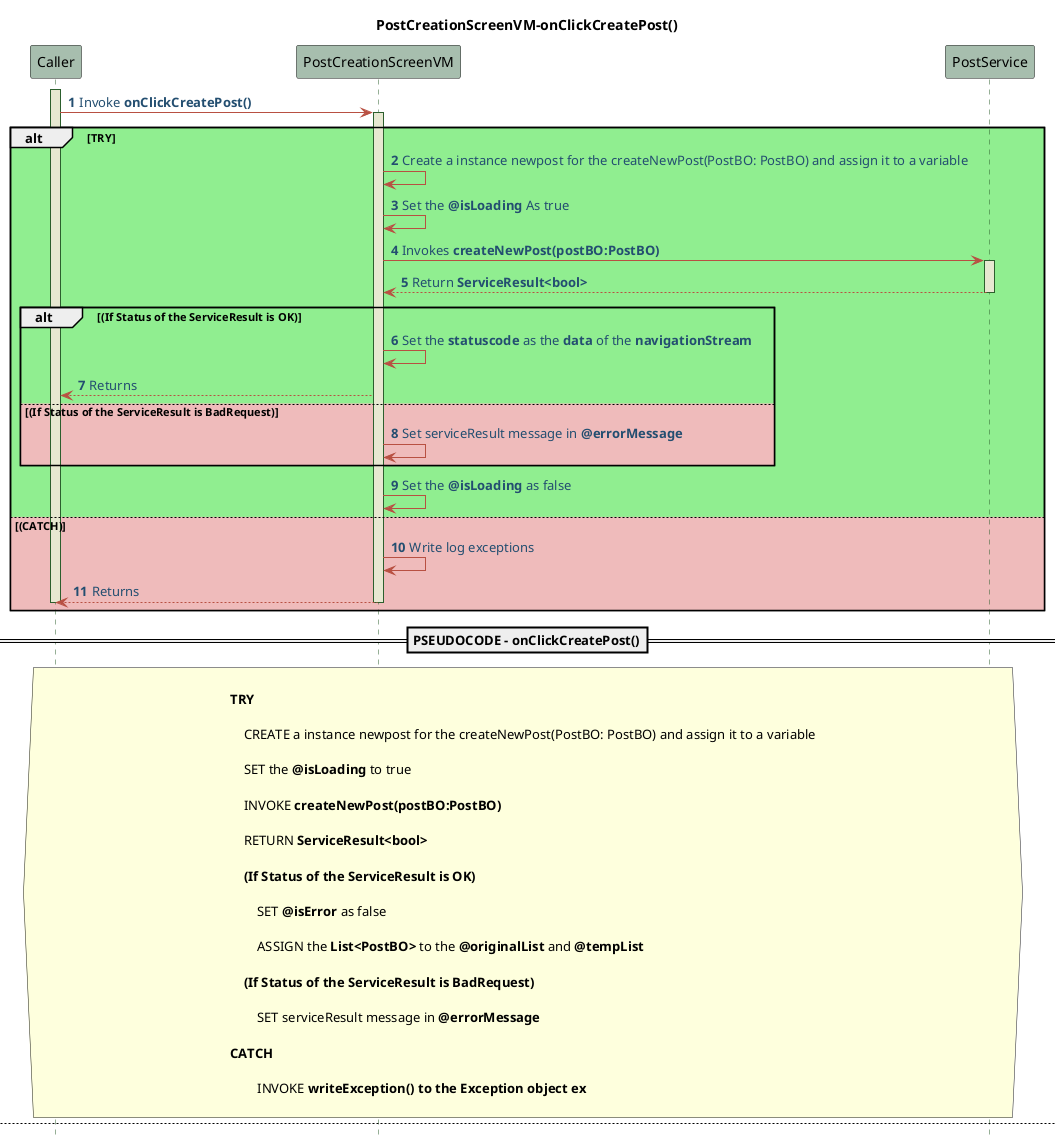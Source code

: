 @startuml PostCreationScreenVM-Sequence-Pseudo-Diagram 

!define POSITIVERESPONSE 90EE90
!define NEGATIVEERESPONSE EFBBBB
!define NUETRALRESPONSE F2DC79
skinparam sequence{
    ParticipantBackgroundColor #A7BEAE
    LifeLineBackgroundColor #E7E8D1
    LifeLineBorderColor #2C5F2D
    ActorBackgroundColor #FC766AFF
    ActorBorderColor #FC766AFF
    ArrowColor #B85042
    ArrowFontColor #234E70
}

title PostCreationScreenVM-**onClickCreatePost()**
autonumber 1
hide footbox 
activate Caller 
Caller -> PostCreationScreenVM: Invoke **onClickCreatePost()**
activate PostCreationScreenVM
alt #POSITIVERESPONSE TRY
PostCreationScreenVM -> PostCreationScreenVM: Create a instance newpost for the createNewPost(PostBO: PostBO) and assign it to a variable
PostCreationScreenVM -> PostCreationScreenVM: Set the **@isLoading** As true
PostCreationScreenVM -> PostService: Invokes **createNewPost(postBO:PostBO)**
activate PostService
PostService --> PostCreationScreenVM: Return **ServiceResult<bool>**
deactivate PostService
alt #POSITIVERESPONSE (If Status of the ServiceResult is OK)
PostCreationScreenVM -> PostCreationScreenVM: Set the **statuscode** as the **data** of the **navigationStream**
PostCreationScreenVM --> Caller: Returns 
else #NEGATIVEERESPONSE (If Status of the ServiceResult is BadRequest)
PostCreationScreenVM -> PostCreationScreenVM: Set serviceResult message in **@errorMessage**
end 
PostCreationScreenVM -> PostCreationScreenVM: Set the **@isLoading** as false
else #NEGATIVEERESPONSE (CATCH)
PostCreationScreenVM -> PostCreationScreenVM: Write log exceptions
PostCreationScreenVM --> Caller: Returns
deactivate PostCreationScreenVM
deactivate Caller
end

==PSEUDOCODE - **onClickCreatePost()**==
hnote across

**TRY**

    CREATE a instance newpost for the createNewPost(PostBO: PostBO) and assign it to a variable

    SET the **@isLoading** to true

    INVOKE **createNewPost(postBO:PostBO)**

    RETURN **ServiceResult<bool>**

    **(If Status of the ServiceResult is OK)**

        SET **@isError** as false 

        ASSIGN the **List<PostBO>** to the **@originalList** and **@tempList**

    **(If Status of the ServiceResult is BadRequest)**

        SET serviceResult message in **@errorMessage**
        
**CATCH**

        INVOKE **writeException() to the Exception object ex**

endnote


newpage PostCreationScreen-onTitleChange(title:String)
autonumber 1
Hide footbox 
Caller -> PostCreationScreenVM: Invoke **onTitleChange(description)**
alt TRY
activate Caller
activate PostCreationScreenVM
PostCreationScreenVM -> PostCreationScreenVM: Add the **textField** data for title to the **textFieldStream**
PostCreationScreenVM --> Caller: Returns
else #NEGATIVEERESPONSE (CATCH)
PostCreationScreenVM -> PostCreationScreenVM: Write log exceptions
PostCreationScreenVM --> Caller: Returns
deactivate PostCreationScreenVM
deactivate Caller
end

==PSEUDOCODE - onTitleChange(title:String)==
hnote across 
**TRY**

        ADD the **textField** data for title to the **textFieldStream**

**CATCH**

    INVOKE **writeException() to the Exception object ex**

endnote

newpage PostCreationScreen-onDescriptionChange(description:String)
autonumber 
Hide footbox 
Caller -> PostCreationScreenVM: Invoke **onDescriptionChange(description)**
alt TRY
activate Caller
activate PostCreationScreenVM
PostCreationScreenVM -> PostCreationScreenVM: Add the **textField** data for decription to the **textFieldStream**
PostCreationScreenVM --> Caller: Returns
else #NEGATIVEERESPONSE (CATCH)
PostCreationScreenVM -> PostCreationScreenVM: Write log exceptions
PostCreationScreenVM --> Caller: Returns
deactivate PostCreationScreenVM
deactivate Caller
end
==PSEUDOCODE - onDescriptionChange(description:String)==
hnote across 
**TRY**

        ADD the **textField** data for description to the **textFieldStream**

**CATCH**

    INVOKE **writeException() to the Exception object ex**

endnote

newpage PostCreationScreenVM - navigateToLandingScreen()
autonumber 1
hide footbox 
Caller -> PostCreationScreenVM: Invoke **navigateToLandingScreen()**
activate Caller
alt TRY 
activate PostCreationScreenVM
PostCreationScreenVM -> PostCreationScreenVM: Pop to the **LandingScreen**
PostCreationScreenVM --> Caller: Returns
else #NEGATIVEERESPONSE (CATCH)
PostCreationScreenVM -> PostCreationScreenVM: Write log exceptions
PostCreationScreenVM --> Caller: Returns
deactivate PostCreationScreenVM
deactivate Caller
end
==PSEUDOCODE - navigateToLandingScreen()==
hnote across 
**TRY**
          
    POP to the **LandingScreen**

**CATCH**

    INVOKE **writeException() to the Exception object ex**

endnote

newpage PostCreationScreenVM - navigateToCreationResponseScreen()
autonumber 1
hide footbox 
Caller -> PostCreationScreenVM: Invoke **navigateToCreationResponseScreen()**
activate Caller
alt TRY 
activate PostCreationScreenVM
PostCreationScreenVM -> PostCreationScreenVM: Push to the **CreationResponseScreen**
PostCreationScreenVM --> Caller: Returns
else #NEGATIVEERESPONSE (CATCH)
PostCreationScreenVM -> PostCreationScreenVM: Write log exceptions
PostCreationScreenVM --> Caller: Returns
deactivate PostCreationScreenVM
deactivate Caller
end
==PSEUDOCODE - navigateToCreationResponseScreen()==
hnote across 
**TRY**
          
    PUSH to the **CreationResponseScreen**

**CATCH**

    INVOKE **writeException() to the Exception object ex**

endnote
@enduml